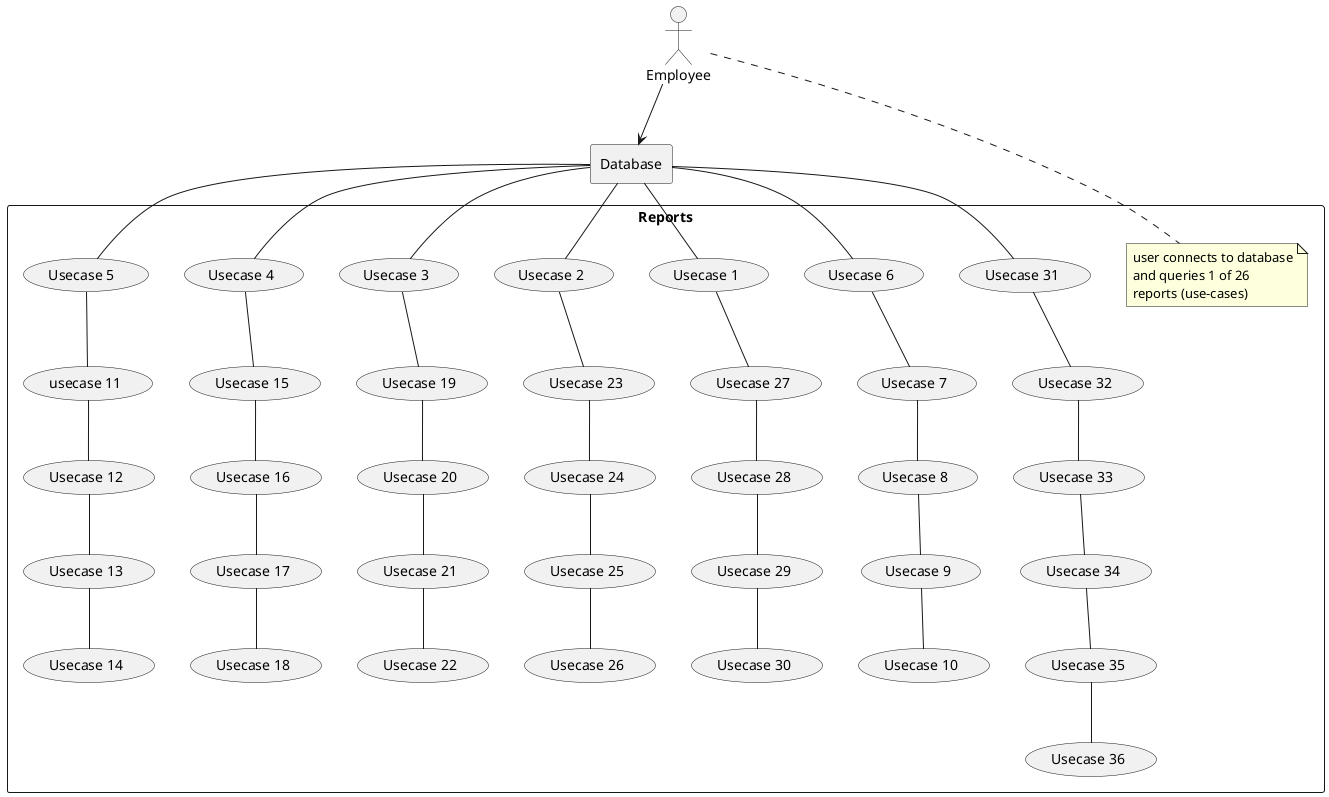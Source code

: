 @startuml

actor emp as "Employee"

rectangle Database

rectangle "Reports" {

usecase UC1 as "Usecase 1"
usecase UC2 as "Usecase 2"
usecase UC3 as "Usecase 3"
usecase UC4 as "Usecase 4"
usecase UC5 as "Usecase 5 "
usecase UC6 as "Usecase 6"
usecase UC7 as "Usecase 7"
usecase UC8 as "Usecase 8"
usecase UC9 as "Usecase 9"
usecase UC10 as "Usecase 10"
usecase UC11 as "usecase 11"
usecase UC12 as "Usecase 12"
usecase UC13 as "Usecase 13"
usecase UC14 as "Usecase 14"
usecase UC15 as "Usecase 15"
usecase UC16 as "Usecase 16"
usecase UC17 as "Usecase 17"
usecase UC18 as "Usecase 18"
usecase UC19 as "Usecase 19"
usecase UC20 as "Usecase 20"
usecase UC21 as "Usecase 21"
usecase UC22 as "Usecase 22"
usecase UC23 as "Usecase 23"
usecase UC24 as "Usecase 24"
usecase UC25 as "Usecase 25"
usecase UC26 as "Usecase 26"
usecase UC27 as "Usecase 27"
usecase UC28 as "Usecase 28"
usecase UC29 as "Usecase 29"
usecase UC30 as "Usecase 30"
usecase UC31 as "Usecase 31"
usecase UC32 as "Usecase 32"
usecase UC33 as "Usecase 33"
usecase UC34 as "Usecase 34"
usecase UC35 as "Usecase 35"
usecase UC36 as "Usecase 36"

emp --> Database
Database -- UC1
Database -- UC2
Database -- UC3
Database -- UC4
Database -- UC5
Database -- UC6
UC6--UC7
UC7--UC8
UC8--UC9
UC9--UC10
UC5--UC11
UC11--UC12
UC12--UC13
UC13--UC14
UC4--UC15
UC15--UC16
UC16--UC17
UC17--UC18
UC3--UC19
UC19--UC20
UC20--UC21
UC21--UC22
UC2--UC23
UC23--UC24
UC24--UC25
UC25--UC26
UC1--UC27
UC27--UC28
UC28--UC29
UC29--UC30
Database-UC31
UC31--UC32
UC32--UC33
UC33--UC34
UC34--UC35
UC35--UC36

note right of emp
user connects to database
and queries 1 of 26
reports (use-cases)
end note

}

@enduml